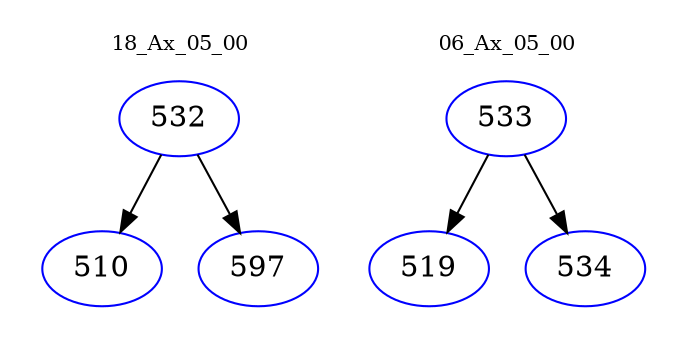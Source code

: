 digraph{
subgraph cluster_0 {
color = white
label = "18_Ax_05_00";
fontsize=10;
T0_532 [label="532", color="blue"]
T0_532 -> T0_510 [color="black"]
T0_510 [label="510", color="blue"]
T0_532 -> T0_597 [color="black"]
T0_597 [label="597", color="blue"]
}
subgraph cluster_1 {
color = white
label = "06_Ax_05_00";
fontsize=10;
T1_533 [label="533", color="blue"]
T1_533 -> T1_519 [color="black"]
T1_519 [label="519", color="blue"]
T1_533 -> T1_534 [color="black"]
T1_534 [label="534", color="blue"]
}
}
